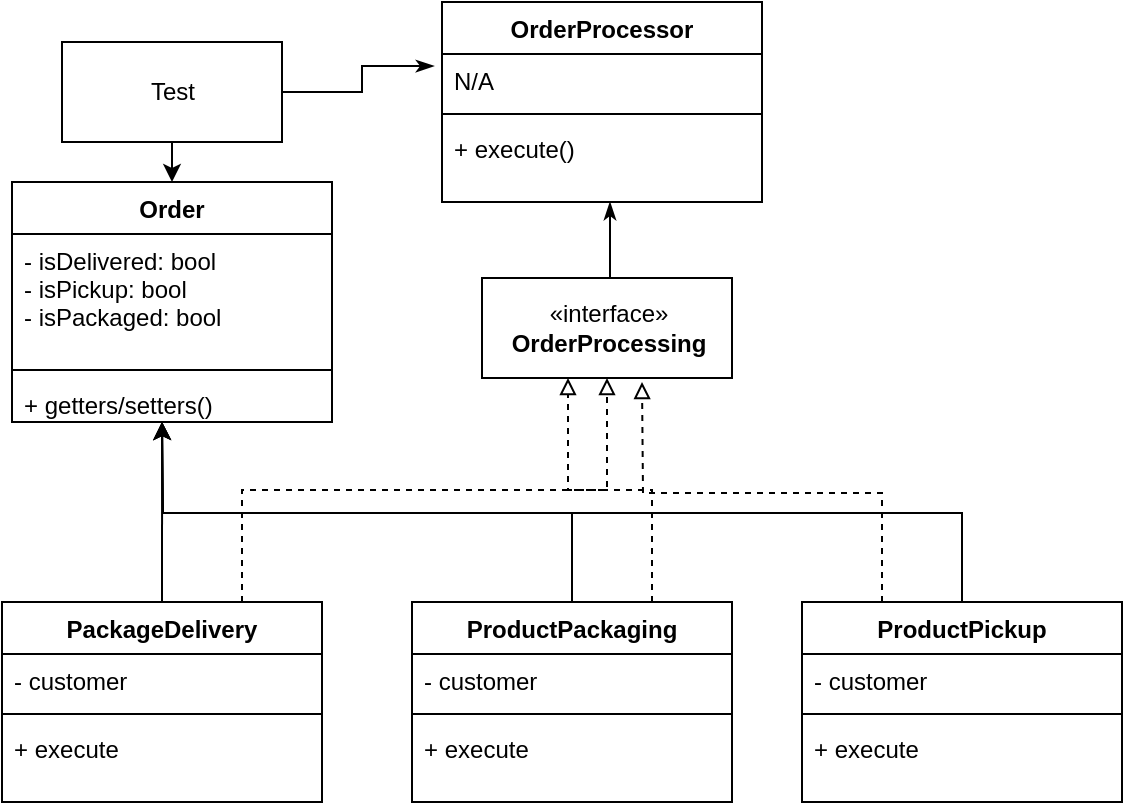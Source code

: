 <mxfile version="14.9.2" type="device"><diagram id="I86UswbGqyx2AGQfUOz-" name="Page-1"><mxGraphModel dx="1038" dy="536" grid="1" gridSize="10" guides="1" tooltips="1" connect="1" arrows="1" fold="1" page="1" pageScale="1" pageWidth="850" pageHeight="1100" math="0" shadow="0"><root><mxCell id="0"/><mxCell id="1" parent="0"/><mxCell id="yDUomEP-kkC_aNFjOE4M-61" style="edgeStyle=orthogonalEdgeStyle;rounded=0;orthogonalLoop=1;jettySize=auto;html=1;exitX=0.5;exitY=1;exitDx=0;exitDy=0;entryX=0.5;entryY=0;entryDx=0;entryDy=0;" edge="1" parent="1" source="yDUomEP-kkC_aNFjOE4M-14" target="yDUomEP-kkC_aNFjOE4M-24"><mxGeometry relative="1" as="geometry"/></mxCell><mxCell id="yDUomEP-kkC_aNFjOE4M-72" style="edgeStyle=orthogonalEdgeStyle;rounded=0;orthogonalLoop=1;jettySize=auto;html=1;exitX=1;exitY=0.5;exitDx=0;exitDy=0;entryX=-0.025;entryY=0.231;entryDx=0;entryDy=0;entryPerimeter=0;endArrow=classicThin;endFill=1;" edge="1" parent="1" source="yDUomEP-kkC_aNFjOE4M-14" target="yDUomEP-kkC_aNFjOE4M-17"><mxGeometry relative="1" as="geometry"/></mxCell><mxCell id="yDUomEP-kkC_aNFjOE4M-14" value="Test" style="html=1;" vertex="1" parent="1"><mxGeometry x="90" y="90" width="110" height="50" as="geometry"/></mxCell><mxCell id="yDUomEP-kkC_aNFjOE4M-16" value="OrderProcessor" style="swimlane;fontStyle=1;align=center;verticalAlign=top;childLayout=stackLayout;horizontal=1;startSize=26;horizontalStack=0;resizeParent=1;resizeParentMax=0;resizeLast=0;collapsible=1;marginBottom=0;" vertex="1" parent="1"><mxGeometry x="280" y="70" width="160" height="100" as="geometry"/></mxCell><mxCell id="yDUomEP-kkC_aNFjOE4M-17" value="N/A" style="text;strokeColor=none;fillColor=none;align=left;verticalAlign=top;spacingLeft=4;spacingRight=4;overflow=hidden;rotatable=0;points=[[0,0.5],[1,0.5]];portConstraint=eastwest;" vertex="1" parent="yDUomEP-kkC_aNFjOE4M-16"><mxGeometry y="26" width="160" height="26" as="geometry"/></mxCell><mxCell id="yDUomEP-kkC_aNFjOE4M-18" value="" style="line;strokeWidth=1;fillColor=none;align=left;verticalAlign=middle;spacingTop=-1;spacingLeft=3;spacingRight=3;rotatable=0;labelPosition=right;points=[];portConstraint=eastwest;" vertex="1" parent="yDUomEP-kkC_aNFjOE4M-16"><mxGeometry y="52" width="160" height="8" as="geometry"/></mxCell><mxCell id="yDUomEP-kkC_aNFjOE4M-19" value="+ execute()&#xA;" style="text;strokeColor=none;fillColor=none;align=left;verticalAlign=top;spacingLeft=4;spacingRight=4;overflow=hidden;rotatable=0;points=[[0,0.5],[1,0.5]];portConstraint=eastwest;" vertex="1" parent="yDUomEP-kkC_aNFjOE4M-16"><mxGeometry y="60" width="160" height="40" as="geometry"/></mxCell><mxCell id="yDUomEP-kkC_aNFjOE4M-24" value="Order" style="swimlane;fontStyle=1;align=center;verticalAlign=top;childLayout=stackLayout;horizontal=1;startSize=26;horizontalStack=0;resizeParent=1;resizeParentMax=0;resizeLast=0;collapsible=1;marginBottom=0;" vertex="1" parent="1"><mxGeometry x="65" y="160" width="160" height="120" as="geometry"/></mxCell><mxCell id="yDUomEP-kkC_aNFjOE4M-25" value="- isDelivered: bool&#xA;- isPickup: bool&#xA;- isPackaged: bool&#xA;" style="text;strokeColor=none;fillColor=none;align=left;verticalAlign=top;spacingLeft=4;spacingRight=4;overflow=hidden;rotatable=0;points=[[0,0.5],[1,0.5]];portConstraint=eastwest;" vertex="1" parent="yDUomEP-kkC_aNFjOE4M-24"><mxGeometry y="26" width="160" height="64" as="geometry"/></mxCell><mxCell id="yDUomEP-kkC_aNFjOE4M-26" value="" style="line;strokeWidth=1;fillColor=none;align=left;verticalAlign=middle;spacingTop=-1;spacingLeft=3;spacingRight=3;rotatable=0;labelPosition=right;points=[];portConstraint=eastwest;" vertex="1" parent="yDUomEP-kkC_aNFjOE4M-24"><mxGeometry y="90" width="160" height="8" as="geometry"/></mxCell><mxCell id="yDUomEP-kkC_aNFjOE4M-27" value="+ getters/setters()" style="text;strokeColor=none;fillColor=none;align=left;verticalAlign=top;spacingLeft=4;spacingRight=4;overflow=hidden;rotatable=0;points=[[0,0.5],[1,0.5]];portConstraint=eastwest;" vertex="1" parent="yDUomEP-kkC_aNFjOE4M-24"><mxGeometry y="98" width="160" height="22" as="geometry"/></mxCell><mxCell id="yDUomEP-kkC_aNFjOE4M-75" style="edgeStyle=orthogonalEdgeStyle;rounded=0;orthogonalLoop=1;jettySize=auto;html=1;exitX=0.5;exitY=0;exitDx=0;exitDy=0;entryX=0.525;entryY=1;entryDx=0;entryDy=0;entryPerimeter=0;endArrow=classicThin;endFill=1;" edge="1" parent="1" source="yDUomEP-kkC_aNFjOE4M-36" target="yDUomEP-kkC_aNFjOE4M-19"><mxGeometry relative="1" as="geometry"/></mxCell><mxCell id="yDUomEP-kkC_aNFjOE4M-36" value="«interface»&lt;br&gt;&lt;b&gt;OrderProcessing&lt;/b&gt;" style="html=1;" vertex="1" parent="1"><mxGeometry x="300" y="208" width="125" height="50" as="geometry"/></mxCell><mxCell id="yDUomEP-kkC_aNFjOE4M-57" style="edgeStyle=orthogonalEdgeStyle;rounded=0;orthogonalLoop=1;jettySize=auto;html=1;exitX=0.5;exitY=0;exitDx=0;exitDy=0;entryX=0.469;entryY=1;entryDx=0;entryDy=0;entryPerimeter=0;" edge="1" parent="1" source="yDUomEP-kkC_aNFjOE4M-41" target="yDUomEP-kkC_aNFjOE4M-27"><mxGeometry relative="1" as="geometry"/></mxCell><mxCell id="yDUomEP-kkC_aNFjOE4M-62" style="edgeStyle=orthogonalEdgeStyle;rounded=0;orthogonalLoop=1;jettySize=auto;html=1;exitX=0.75;exitY=0;exitDx=0;exitDy=0;entryX=0.5;entryY=1;entryDx=0;entryDy=0;dashed=1;endArrow=block;endFill=0;" edge="1" parent="1" source="yDUomEP-kkC_aNFjOE4M-41" target="yDUomEP-kkC_aNFjOE4M-36"><mxGeometry relative="1" as="geometry"/></mxCell><mxCell id="yDUomEP-kkC_aNFjOE4M-41" value="PackageDelivery" style="swimlane;fontStyle=1;align=center;verticalAlign=top;childLayout=stackLayout;horizontal=1;startSize=26;horizontalStack=0;resizeParent=1;resizeParentMax=0;resizeLast=0;collapsible=1;marginBottom=0;" vertex="1" parent="1"><mxGeometry x="60" y="370" width="160" height="100" as="geometry"/></mxCell><mxCell id="yDUomEP-kkC_aNFjOE4M-42" value="- customer" style="text;strokeColor=none;fillColor=none;align=left;verticalAlign=top;spacingLeft=4;spacingRight=4;overflow=hidden;rotatable=0;points=[[0,0.5],[1,0.5]];portConstraint=eastwest;" vertex="1" parent="yDUomEP-kkC_aNFjOE4M-41"><mxGeometry y="26" width="160" height="26" as="geometry"/></mxCell><mxCell id="yDUomEP-kkC_aNFjOE4M-43" value="" style="line;strokeWidth=1;fillColor=none;align=left;verticalAlign=middle;spacingTop=-1;spacingLeft=3;spacingRight=3;rotatable=0;labelPosition=right;points=[];portConstraint=eastwest;" vertex="1" parent="yDUomEP-kkC_aNFjOE4M-41"><mxGeometry y="52" width="160" height="8" as="geometry"/></mxCell><mxCell id="yDUomEP-kkC_aNFjOE4M-44" value="+ execute&#xA;" style="text;strokeColor=none;fillColor=none;align=left;verticalAlign=top;spacingLeft=4;spacingRight=4;overflow=hidden;rotatable=0;points=[[0,0.5],[1,0.5]];portConstraint=eastwest;" vertex="1" parent="yDUomEP-kkC_aNFjOE4M-41"><mxGeometry y="60" width="160" height="40" as="geometry"/></mxCell><mxCell id="yDUomEP-kkC_aNFjOE4M-58" style="edgeStyle=orthogonalEdgeStyle;rounded=0;orthogonalLoop=1;jettySize=auto;html=1;exitX=0.5;exitY=0;exitDx=0;exitDy=0;" edge="1" parent="1" source="yDUomEP-kkC_aNFjOE4M-45"><mxGeometry relative="1" as="geometry"><mxPoint x="140" y="280" as="targetPoint"/></mxGeometry></mxCell><mxCell id="yDUomEP-kkC_aNFjOE4M-63" style="edgeStyle=orthogonalEdgeStyle;rounded=0;orthogonalLoop=1;jettySize=auto;html=1;exitX=0.75;exitY=0;exitDx=0;exitDy=0;entryX=0.344;entryY=1;entryDx=0;entryDy=0;entryPerimeter=0;dashed=1;endArrow=block;endFill=0;" edge="1" parent="1" source="yDUomEP-kkC_aNFjOE4M-45" target="yDUomEP-kkC_aNFjOE4M-36"><mxGeometry relative="1" as="geometry"/></mxCell><mxCell id="yDUomEP-kkC_aNFjOE4M-45" value="ProductPackaging" style="swimlane;fontStyle=1;align=center;verticalAlign=top;childLayout=stackLayout;horizontal=1;startSize=26;horizontalStack=0;resizeParent=1;resizeParentMax=0;resizeLast=0;collapsible=1;marginBottom=0;" vertex="1" parent="1"><mxGeometry x="265" y="370" width="160" height="100" as="geometry"/></mxCell><mxCell id="yDUomEP-kkC_aNFjOE4M-46" value="- customer" style="text;strokeColor=none;fillColor=none;align=left;verticalAlign=top;spacingLeft=4;spacingRight=4;overflow=hidden;rotatable=0;points=[[0,0.5],[1,0.5]];portConstraint=eastwest;" vertex="1" parent="yDUomEP-kkC_aNFjOE4M-45"><mxGeometry y="26" width="160" height="26" as="geometry"/></mxCell><mxCell id="yDUomEP-kkC_aNFjOE4M-47" value="" style="line;strokeWidth=1;fillColor=none;align=left;verticalAlign=middle;spacingTop=-1;spacingLeft=3;spacingRight=3;rotatable=0;labelPosition=right;points=[];portConstraint=eastwest;" vertex="1" parent="yDUomEP-kkC_aNFjOE4M-45"><mxGeometry y="52" width="160" height="8" as="geometry"/></mxCell><mxCell id="yDUomEP-kkC_aNFjOE4M-48" value="+ execute&#xA;&#xA;" style="text;strokeColor=none;fillColor=none;align=left;verticalAlign=top;spacingLeft=4;spacingRight=4;overflow=hidden;rotatable=0;points=[[0,0.5],[1,0.5]];portConstraint=eastwest;" vertex="1" parent="yDUomEP-kkC_aNFjOE4M-45"><mxGeometry y="60" width="160" height="40" as="geometry"/></mxCell><mxCell id="yDUomEP-kkC_aNFjOE4M-59" style="edgeStyle=orthogonalEdgeStyle;rounded=0;orthogonalLoop=1;jettySize=auto;html=1;exitX=0.5;exitY=0;exitDx=0;exitDy=0;" edge="1" parent="1" source="yDUomEP-kkC_aNFjOE4M-49"><mxGeometry relative="1" as="geometry"><mxPoint x="140" y="280" as="targetPoint"/></mxGeometry></mxCell><mxCell id="yDUomEP-kkC_aNFjOE4M-64" style="edgeStyle=orthogonalEdgeStyle;rounded=0;orthogonalLoop=1;jettySize=auto;html=1;exitX=0.25;exitY=0;exitDx=0;exitDy=0;dashed=1;endArrow=block;endFill=0;" edge="1" parent="1" source="yDUomEP-kkC_aNFjOE4M-49"><mxGeometry relative="1" as="geometry"><mxPoint x="380" y="260" as="targetPoint"/></mxGeometry></mxCell><mxCell id="yDUomEP-kkC_aNFjOE4M-49" value="ProductPickup" style="swimlane;fontStyle=1;align=center;verticalAlign=top;childLayout=stackLayout;horizontal=1;startSize=26;horizontalStack=0;resizeParent=1;resizeParentMax=0;resizeLast=0;collapsible=1;marginBottom=0;" vertex="1" parent="1"><mxGeometry x="460" y="370" width="160" height="100" as="geometry"/></mxCell><mxCell id="yDUomEP-kkC_aNFjOE4M-50" value="- customer" style="text;strokeColor=none;fillColor=none;align=left;verticalAlign=top;spacingLeft=4;spacingRight=4;overflow=hidden;rotatable=0;points=[[0,0.5],[1,0.5]];portConstraint=eastwest;" vertex="1" parent="yDUomEP-kkC_aNFjOE4M-49"><mxGeometry y="26" width="160" height="26" as="geometry"/></mxCell><mxCell id="yDUomEP-kkC_aNFjOE4M-51" value="" style="line;strokeWidth=1;fillColor=none;align=left;verticalAlign=middle;spacingTop=-1;spacingLeft=3;spacingRight=3;rotatable=0;labelPosition=right;points=[];portConstraint=eastwest;" vertex="1" parent="yDUomEP-kkC_aNFjOE4M-49"><mxGeometry y="52" width="160" height="8" as="geometry"/></mxCell><mxCell id="yDUomEP-kkC_aNFjOE4M-52" value="+ execute&#xA;&#xA;" style="text;strokeColor=none;fillColor=none;align=left;verticalAlign=top;spacingLeft=4;spacingRight=4;overflow=hidden;rotatable=0;points=[[0,0.5],[1,0.5]];portConstraint=eastwest;" vertex="1" parent="yDUomEP-kkC_aNFjOE4M-49"><mxGeometry y="60" width="160" height="40" as="geometry"/></mxCell></root></mxGraphModel></diagram></mxfile>